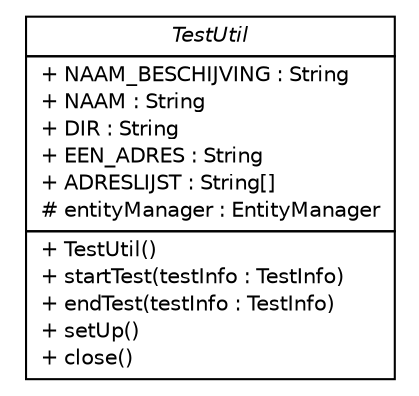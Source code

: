 #!/usr/local/bin/dot
#
# Class diagram 
# Generated by UMLGraph version R5_6-24-gf6e263 (http://www.umlgraph.org/)
#

digraph G {
	edge [fontname="Helvetica",fontsize=10,labelfontname="Helvetica",labelfontsize=10];
	node [fontname="Helvetica",fontsize=10,shape=plaintext];
	nodesep=0.25;
	ranksep=0.5;
	// nl.b3p.brmo.persistence.TestUtil
	c20 [label=<<table title="nl.b3p.brmo.persistence.TestUtil" border="0" cellborder="1" cellspacing="0" cellpadding="2" port="p" href="./TestUtil.html">
		<tr><td><table border="0" cellspacing="0" cellpadding="1">
<tr><td align="center" balign="center"><font face="Helvetica-Oblique"> TestUtil </font></td></tr>
		</table></td></tr>
		<tr><td><table border="0" cellspacing="0" cellpadding="1">
<tr><td align="left" balign="left"> + NAAM_BESCHIJVING : String </td></tr>
<tr><td align="left" balign="left"> + NAAM : String </td></tr>
<tr><td align="left" balign="left"> + DIR : String </td></tr>
<tr><td align="left" balign="left"> + EEN_ADRES : String </td></tr>
<tr><td align="left" balign="left"> + ADRESLIJST : String[] </td></tr>
<tr><td align="left" balign="left"> # entityManager : EntityManager </td></tr>
		</table></td></tr>
		<tr><td><table border="0" cellspacing="0" cellpadding="1">
<tr><td align="left" balign="left"> + TestUtil() </td></tr>
<tr><td align="left" balign="left"> + startTest(testInfo : TestInfo) </td></tr>
<tr><td align="left" balign="left"> + endTest(testInfo : TestInfo) </td></tr>
<tr><td align="left" balign="left"> + setUp() </td></tr>
<tr><td align="left" balign="left"> + close() </td></tr>
		</table></td></tr>
		</table>>, URL="./TestUtil.html", fontname="Helvetica", fontcolor="black", fontsize=10.0];
}

